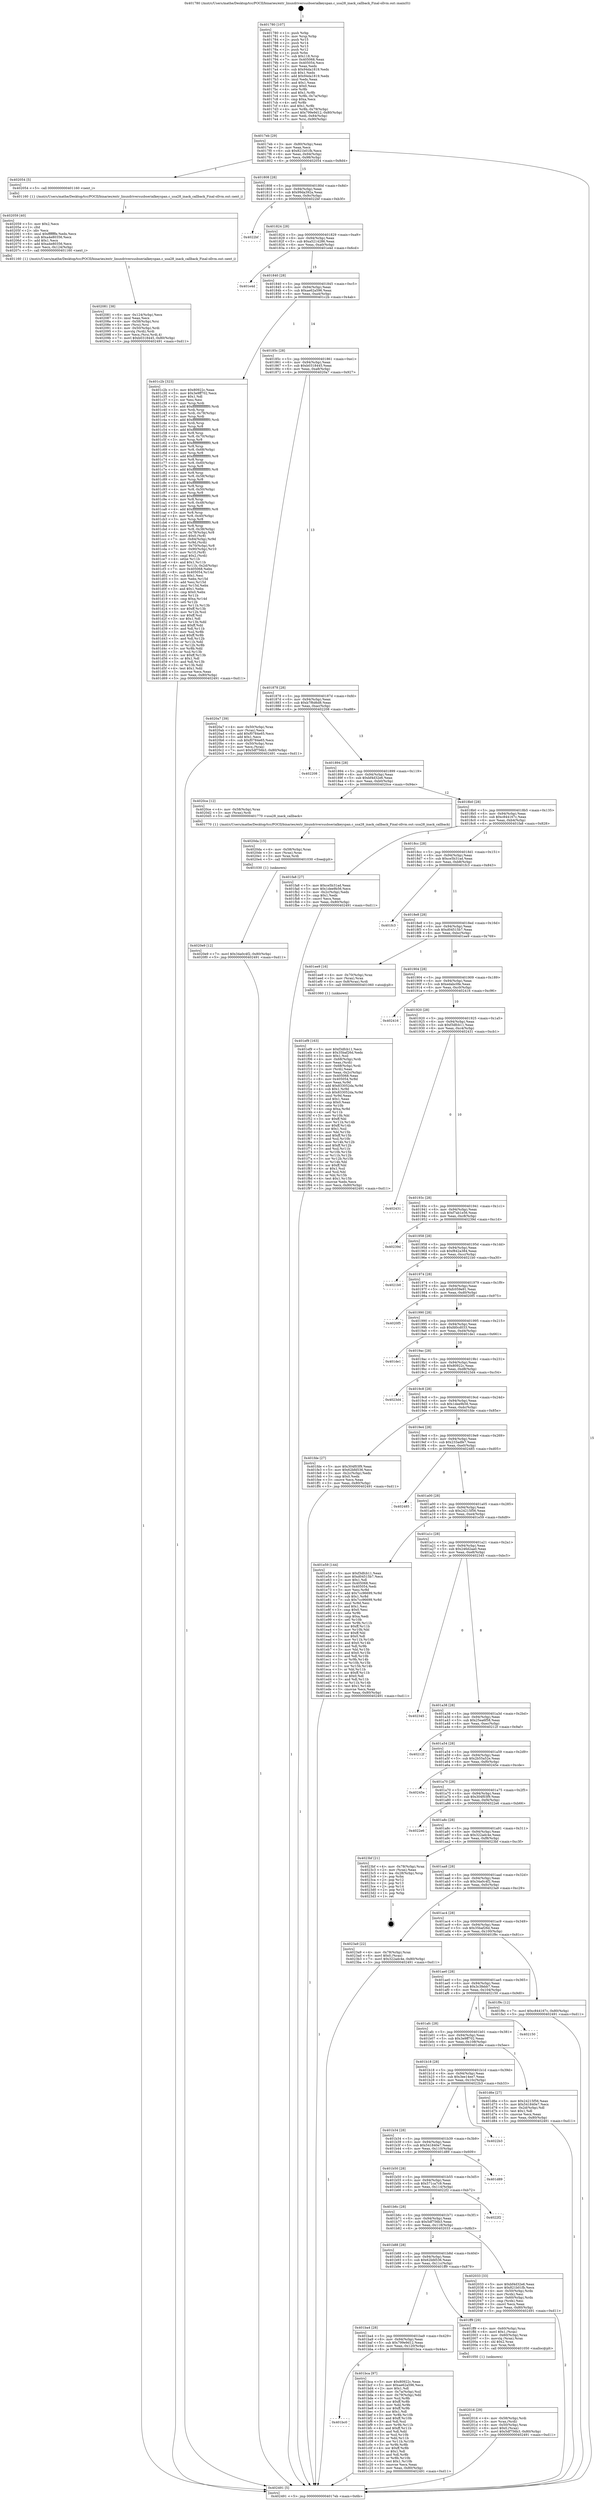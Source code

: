 digraph "0x401780" {
  label = "0x401780 (/mnt/c/Users/mathe/Desktop/tcc/POCII/binaries/extr_linuxdriversusbserialkeyspan.c_usa28_inack_callback_Final-ollvm.out::main(0))"
  labelloc = "t"
  node[shape=record]

  Entry [label="",width=0.3,height=0.3,shape=circle,fillcolor=black,style=filled]
  "0x4017eb" [label="{
     0x4017eb [29]\l
     | [instrs]\l
     &nbsp;&nbsp;0x4017eb \<+3\>: mov -0x80(%rbp),%eax\l
     &nbsp;&nbsp;0x4017ee \<+2\>: mov %eax,%ecx\l
     &nbsp;&nbsp;0x4017f0 \<+6\>: sub $0x821b01fb,%ecx\l
     &nbsp;&nbsp;0x4017f6 \<+6\>: mov %eax,-0x94(%rbp)\l
     &nbsp;&nbsp;0x4017fc \<+6\>: mov %ecx,-0x98(%rbp)\l
     &nbsp;&nbsp;0x401802 \<+6\>: je 0000000000402054 \<main+0x8d4\>\l
  }"]
  "0x402054" [label="{
     0x402054 [5]\l
     | [instrs]\l
     &nbsp;&nbsp;0x402054 \<+5\>: call 0000000000401160 \<next_i\>\l
     | [calls]\l
     &nbsp;&nbsp;0x401160 \{1\} (/mnt/c/Users/mathe/Desktop/tcc/POCII/binaries/extr_linuxdriversusbserialkeyspan.c_usa28_inack_callback_Final-ollvm.out::next_i)\l
  }"]
  "0x401808" [label="{
     0x401808 [28]\l
     | [instrs]\l
     &nbsp;&nbsp;0x401808 \<+5\>: jmp 000000000040180d \<main+0x8d\>\l
     &nbsp;&nbsp;0x40180d \<+6\>: mov -0x94(%rbp),%eax\l
     &nbsp;&nbsp;0x401813 \<+5\>: sub $0x99da392a,%eax\l
     &nbsp;&nbsp;0x401818 \<+6\>: mov %eax,-0x9c(%rbp)\l
     &nbsp;&nbsp;0x40181e \<+6\>: je 00000000004022bf \<main+0xb3f\>\l
  }"]
  Exit [label="",width=0.3,height=0.3,shape=circle,fillcolor=black,style=filled,peripheries=2]
  "0x4022bf" [label="{
     0x4022bf\l
  }", style=dashed]
  "0x401824" [label="{
     0x401824 [28]\l
     | [instrs]\l
     &nbsp;&nbsp;0x401824 \<+5\>: jmp 0000000000401829 \<main+0xa9\>\l
     &nbsp;&nbsp;0x401829 \<+6\>: mov -0x94(%rbp),%eax\l
     &nbsp;&nbsp;0x40182f \<+5\>: sub $0xa5214286,%eax\l
     &nbsp;&nbsp;0x401834 \<+6\>: mov %eax,-0xa0(%rbp)\l
     &nbsp;&nbsp;0x40183a \<+6\>: je 0000000000401e4d \<main+0x6cd\>\l
  }"]
  "0x4020e9" [label="{
     0x4020e9 [12]\l
     | [instrs]\l
     &nbsp;&nbsp;0x4020e9 \<+7\>: movl $0x34a0c4f2,-0x80(%rbp)\l
     &nbsp;&nbsp;0x4020f0 \<+5\>: jmp 0000000000402491 \<main+0xd11\>\l
  }"]
  "0x401e4d" [label="{
     0x401e4d\l
  }", style=dashed]
  "0x401840" [label="{
     0x401840 [28]\l
     | [instrs]\l
     &nbsp;&nbsp;0x401840 \<+5\>: jmp 0000000000401845 \<main+0xc5\>\l
     &nbsp;&nbsp;0x401845 \<+6\>: mov -0x94(%rbp),%eax\l
     &nbsp;&nbsp;0x40184b \<+5\>: sub $0xae62a596,%eax\l
     &nbsp;&nbsp;0x401850 \<+6\>: mov %eax,-0xa4(%rbp)\l
     &nbsp;&nbsp;0x401856 \<+6\>: je 0000000000401c2b \<main+0x4ab\>\l
  }"]
  "0x4020da" [label="{
     0x4020da [15]\l
     | [instrs]\l
     &nbsp;&nbsp;0x4020da \<+4\>: mov -0x58(%rbp),%rax\l
     &nbsp;&nbsp;0x4020de \<+3\>: mov (%rax),%rax\l
     &nbsp;&nbsp;0x4020e1 \<+3\>: mov %rax,%rdi\l
     &nbsp;&nbsp;0x4020e4 \<+5\>: call 0000000000401030 \<free@plt\>\l
     | [calls]\l
     &nbsp;&nbsp;0x401030 \{1\} (unknown)\l
  }"]
  "0x401c2b" [label="{
     0x401c2b [323]\l
     | [instrs]\l
     &nbsp;&nbsp;0x401c2b \<+5\>: mov $0x80922c,%eax\l
     &nbsp;&nbsp;0x401c30 \<+5\>: mov $0x3e9ff702,%ecx\l
     &nbsp;&nbsp;0x401c35 \<+2\>: mov $0x1,%dl\l
     &nbsp;&nbsp;0x401c37 \<+2\>: xor %esi,%esi\l
     &nbsp;&nbsp;0x401c39 \<+3\>: mov %rsp,%rdi\l
     &nbsp;&nbsp;0x401c3c \<+4\>: add $0xfffffffffffffff0,%rdi\l
     &nbsp;&nbsp;0x401c40 \<+3\>: mov %rdi,%rsp\l
     &nbsp;&nbsp;0x401c43 \<+4\>: mov %rdi,-0x78(%rbp)\l
     &nbsp;&nbsp;0x401c47 \<+3\>: mov %rsp,%rdi\l
     &nbsp;&nbsp;0x401c4a \<+4\>: add $0xfffffffffffffff0,%rdi\l
     &nbsp;&nbsp;0x401c4e \<+3\>: mov %rdi,%rsp\l
     &nbsp;&nbsp;0x401c51 \<+3\>: mov %rsp,%r8\l
     &nbsp;&nbsp;0x401c54 \<+4\>: add $0xfffffffffffffff0,%r8\l
     &nbsp;&nbsp;0x401c58 \<+3\>: mov %r8,%rsp\l
     &nbsp;&nbsp;0x401c5b \<+4\>: mov %r8,-0x70(%rbp)\l
     &nbsp;&nbsp;0x401c5f \<+3\>: mov %rsp,%r8\l
     &nbsp;&nbsp;0x401c62 \<+4\>: add $0xfffffffffffffff0,%r8\l
     &nbsp;&nbsp;0x401c66 \<+3\>: mov %r8,%rsp\l
     &nbsp;&nbsp;0x401c69 \<+4\>: mov %r8,-0x68(%rbp)\l
     &nbsp;&nbsp;0x401c6d \<+3\>: mov %rsp,%r8\l
     &nbsp;&nbsp;0x401c70 \<+4\>: add $0xfffffffffffffff0,%r8\l
     &nbsp;&nbsp;0x401c74 \<+3\>: mov %r8,%rsp\l
     &nbsp;&nbsp;0x401c77 \<+4\>: mov %r8,-0x60(%rbp)\l
     &nbsp;&nbsp;0x401c7b \<+3\>: mov %rsp,%r8\l
     &nbsp;&nbsp;0x401c7e \<+4\>: add $0xfffffffffffffff0,%r8\l
     &nbsp;&nbsp;0x401c82 \<+3\>: mov %r8,%rsp\l
     &nbsp;&nbsp;0x401c85 \<+4\>: mov %r8,-0x58(%rbp)\l
     &nbsp;&nbsp;0x401c89 \<+3\>: mov %rsp,%r8\l
     &nbsp;&nbsp;0x401c8c \<+4\>: add $0xfffffffffffffff0,%r8\l
     &nbsp;&nbsp;0x401c90 \<+3\>: mov %r8,%rsp\l
     &nbsp;&nbsp;0x401c93 \<+4\>: mov %r8,-0x50(%rbp)\l
     &nbsp;&nbsp;0x401c97 \<+3\>: mov %rsp,%r8\l
     &nbsp;&nbsp;0x401c9a \<+4\>: add $0xfffffffffffffff0,%r8\l
     &nbsp;&nbsp;0x401c9e \<+3\>: mov %r8,%rsp\l
     &nbsp;&nbsp;0x401ca1 \<+4\>: mov %r8,-0x48(%rbp)\l
     &nbsp;&nbsp;0x401ca5 \<+3\>: mov %rsp,%r8\l
     &nbsp;&nbsp;0x401ca8 \<+4\>: add $0xfffffffffffffff0,%r8\l
     &nbsp;&nbsp;0x401cac \<+3\>: mov %r8,%rsp\l
     &nbsp;&nbsp;0x401caf \<+4\>: mov %r8,-0x40(%rbp)\l
     &nbsp;&nbsp;0x401cb3 \<+3\>: mov %rsp,%r8\l
     &nbsp;&nbsp;0x401cb6 \<+4\>: add $0xfffffffffffffff0,%r8\l
     &nbsp;&nbsp;0x401cba \<+3\>: mov %r8,%rsp\l
     &nbsp;&nbsp;0x401cbd \<+4\>: mov %r8,-0x38(%rbp)\l
     &nbsp;&nbsp;0x401cc1 \<+4\>: mov -0x78(%rbp),%r8\l
     &nbsp;&nbsp;0x401cc5 \<+7\>: movl $0x0,(%r8)\l
     &nbsp;&nbsp;0x401ccc \<+7\>: mov -0x84(%rbp),%r9d\l
     &nbsp;&nbsp;0x401cd3 \<+3\>: mov %r9d,(%rdi)\l
     &nbsp;&nbsp;0x401cd6 \<+4\>: mov -0x70(%rbp),%r8\l
     &nbsp;&nbsp;0x401cda \<+7\>: mov -0x90(%rbp),%r10\l
     &nbsp;&nbsp;0x401ce1 \<+3\>: mov %r10,(%r8)\l
     &nbsp;&nbsp;0x401ce4 \<+3\>: cmpl $0x2,(%rdi)\l
     &nbsp;&nbsp;0x401ce7 \<+4\>: setne %r11b\l
     &nbsp;&nbsp;0x401ceb \<+4\>: and $0x1,%r11b\l
     &nbsp;&nbsp;0x401cef \<+4\>: mov %r11b,-0x2d(%rbp)\l
     &nbsp;&nbsp;0x401cf3 \<+7\>: mov 0x405068,%ebx\l
     &nbsp;&nbsp;0x401cfa \<+8\>: mov 0x405054,%r14d\l
     &nbsp;&nbsp;0x401d02 \<+3\>: sub $0x1,%esi\l
     &nbsp;&nbsp;0x401d05 \<+3\>: mov %ebx,%r15d\l
     &nbsp;&nbsp;0x401d08 \<+3\>: add %esi,%r15d\l
     &nbsp;&nbsp;0x401d0b \<+4\>: imul %r15d,%ebx\l
     &nbsp;&nbsp;0x401d0f \<+3\>: and $0x1,%ebx\l
     &nbsp;&nbsp;0x401d12 \<+3\>: cmp $0x0,%ebx\l
     &nbsp;&nbsp;0x401d15 \<+4\>: sete %r11b\l
     &nbsp;&nbsp;0x401d19 \<+4\>: cmp $0xa,%r14d\l
     &nbsp;&nbsp;0x401d1d \<+4\>: setl %r12b\l
     &nbsp;&nbsp;0x401d21 \<+3\>: mov %r11b,%r13b\l
     &nbsp;&nbsp;0x401d24 \<+4\>: xor $0xff,%r13b\l
     &nbsp;&nbsp;0x401d28 \<+3\>: mov %r12b,%sil\l
     &nbsp;&nbsp;0x401d2b \<+4\>: xor $0xff,%sil\l
     &nbsp;&nbsp;0x401d2f \<+3\>: xor $0x1,%dl\l
     &nbsp;&nbsp;0x401d32 \<+3\>: mov %r13b,%dil\l
     &nbsp;&nbsp;0x401d35 \<+4\>: and $0xff,%dil\l
     &nbsp;&nbsp;0x401d39 \<+3\>: and %dl,%r11b\l
     &nbsp;&nbsp;0x401d3c \<+3\>: mov %sil,%r8b\l
     &nbsp;&nbsp;0x401d3f \<+4\>: and $0xff,%r8b\l
     &nbsp;&nbsp;0x401d43 \<+3\>: and %dl,%r12b\l
     &nbsp;&nbsp;0x401d46 \<+3\>: or %r11b,%dil\l
     &nbsp;&nbsp;0x401d49 \<+3\>: or %r12b,%r8b\l
     &nbsp;&nbsp;0x401d4c \<+3\>: xor %r8b,%dil\l
     &nbsp;&nbsp;0x401d4f \<+3\>: or %sil,%r13b\l
     &nbsp;&nbsp;0x401d52 \<+4\>: xor $0xff,%r13b\l
     &nbsp;&nbsp;0x401d56 \<+3\>: or $0x1,%dl\l
     &nbsp;&nbsp;0x401d59 \<+3\>: and %dl,%r13b\l
     &nbsp;&nbsp;0x401d5c \<+3\>: or %r13b,%dil\l
     &nbsp;&nbsp;0x401d5f \<+4\>: test $0x1,%dil\l
     &nbsp;&nbsp;0x401d63 \<+3\>: cmovne %ecx,%eax\l
     &nbsp;&nbsp;0x401d66 \<+3\>: mov %eax,-0x80(%rbp)\l
     &nbsp;&nbsp;0x401d69 \<+5\>: jmp 0000000000402491 \<main+0xd11\>\l
  }"]
  "0x40185c" [label="{
     0x40185c [28]\l
     | [instrs]\l
     &nbsp;&nbsp;0x40185c \<+5\>: jmp 0000000000401861 \<main+0xe1\>\l
     &nbsp;&nbsp;0x401861 \<+6\>: mov -0x94(%rbp),%eax\l
     &nbsp;&nbsp;0x401867 \<+5\>: sub $0xb0318445,%eax\l
     &nbsp;&nbsp;0x40186c \<+6\>: mov %eax,-0xa8(%rbp)\l
     &nbsp;&nbsp;0x401872 \<+6\>: je 00000000004020a7 \<main+0x927\>\l
  }"]
  "0x402081" [label="{
     0x402081 [38]\l
     | [instrs]\l
     &nbsp;&nbsp;0x402081 \<+6\>: mov -0x124(%rbp),%ecx\l
     &nbsp;&nbsp;0x402087 \<+3\>: imul %eax,%ecx\l
     &nbsp;&nbsp;0x40208a \<+4\>: mov -0x58(%rbp),%rsi\l
     &nbsp;&nbsp;0x40208e \<+3\>: mov (%rsi),%rsi\l
     &nbsp;&nbsp;0x402091 \<+4\>: mov -0x50(%rbp),%rdi\l
     &nbsp;&nbsp;0x402095 \<+3\>: movslq (%rdi),%rdi\l
     &nbsp;&nbsp;0x402098 \<+3\>: mov %ecx,(%rsi,%rdi,4)\l
     &nbsp;&nbsp;0x40209b \<+7\>: movl $0xb0318445,-0x80(%rbp)\l
     &nbsp;&nbsp;0x4020a2 \<+5\>: jmp 0000000000402491 \<main+0xd11\>\l
  }"]
  "0x4020a7" [label="{
     0x4020a7 [39]\l
     | [instrs]\l
     &nbsp;&nbsp;0x4020a7 \<+4\>: mov -0x50(%rbp),%rax\l
     &nbsp;&nbsp;0x4020ab \<+2\>: mov (%rax),%ecx\l
     &nbsp;&nbsp;0x4020ad \<+6\>: add $0xf0784e65,%ecx\l
     &nbsp;&nbsp;0x4020b3 \<+3\>: add $0x1,%ecx\l
     &nbsp;&nbsp;0x4020b6 \<+6\>: sub $0xf0784e65,%ecx\l
     &nbsp;&nbsp;0x4020bc \<+4\>: mov -0x50(%rbp),%rax\l
     &nbsp;&nbsp;0x4020c0 \<+2\>: mov %ecx,(%rax)\l
     &nbsp;&nbsp;0x4020c2 \<+7\>: movl $0x5df756b3,-0x80(%rbp)\l
     &nbsp;&nbsp;0x4020c9 \<+5\>: jmp 0000000000402491 \<main+0xd11\>\l
  }"]
  "0x401878" [label="{
     0x401878 [28]\l
     | [instrs]\l
     &nbsp;&nbsp;0x401878 \<+5\>: jmp 000000000040187d \<main+0xfd\>\l
     &nbsp;&nbsp;0x40187d \<+6\>: mov -0x94(%rbp),%eax\l
     &nbsp;&nbsp;0x401883 \<+5\>: sub $0xb7f6d6d8,%eax\l
     &nbsp;&nbsp;0x401888 \<+6\>: mov %eax,-0xac(%rbp)\l
     &nbsp;&nbsp;0x40188e \<+6\>: je 0000000000402208 \<main+0xa88\>\l
  }"]
  "0x402059" [label="{
     0x402059 [40]\l
     | [instrs]\l
     &nbsp;&nbsp;0x402059 \<+5\>: mov $0x2,%ecx\l
     &nbsp;&nbsp;0x40205e \<+1\>: cltd\l
     &nbsp;&nbsp;0x40205f \<+2\>: idiv %ecx\l
     &nbsp;&nbsp;0x402061 \<+6\>: imul $0xfffffffe,%edx,%ecx\l
     &nbsp;&nbsp;0x402067 \<+6\>: sub $0xa4e80356,%ecx\l
     &nbsp;&nbsp;0x40206d \<+3\>: add $0x1,%ecx\l
     &nbsp;&nbsp;0x402070 \<+6\>: add $0xa4e80356,%ecx\l
     &nbsp;&nbsp;0x402076 \<+6\>: mov %ecx,-0x124(%rbp)\l
     &nbsp;&nbsp;0x40207c \<+5\>: call 0000000000401160 \<next_i\>\l
     | [calls]\l
     &nbsp;&nbsp;0x401160 \{1\} (/mnt/c/Users/mathe/Desktop/tcc/POCII/binaries/extr_linuxdriversusbserialkeyspan.c_usa28_inack_callback_Final-ollvm.out::next_i)\l
  }"]
  "0x402208" [label="{
     0x402208\l
  }", style=dashed]
  "0x401894" [label="{
     0x401894 [28]\l
     | [instrs]\l
     &nbsp;&nbsp;0x401894 \<+5\>: jmp 0000000000401899 \<main+0x119\>\l
     &nbsp;&nbsp;0x401899 \<+6\>: mov -0x94(%rbp),%eax\l
     &nbsp;&nbsp;0x40189f \<+5\>: sub $0xbf4d32e6,%eax\l
     &nbsp;&nbsp;0x4018a4 \<+6\>: mov %eax,-0xb0(%rbp)\l
     &nbsp;&nbsp;0x4018aa \<+6\>: je 00000000004020ce \<main+0x94e\>\l
  }"]
  "0x402016" [label="{
     0x402016 [29]\l
     | [instrs]\l
     &nbsp;&nbsp;0x402016 \<+4\>: mov -0x58(%rbp),%rdi\l
     &nbsp;&nbsp;0x40201a \<+3\>: mov %rax,(%rdi)\l
     &nbsp;&nbsp;0x40201d \<+4\>: mov -0x50(%rbp),%rax\l
     &nbsp;&nbsp;0x402021 \<+6\>: movl $0x0,(%rax)\l
     &nbsp;&nbsp;0x402027 \<+7\>: movl $0x5df756b3,-0x80(%rbp)\l
     &nbsp;&nbsp;0x40202e \<+5\>: jmp 0000000000402491 \<main+0xd11\>\l
  }"]
  "0x4020ce" [label="{
     0x4020ce [12]\l
     | [instrs]\l
     &nbsp;&nbsp;0x4020ce \<+4\>: mov -0x58(%rbp),%rax\l
     &nbsp;&nbsp;0x4020d2 \<+3\>: mov (%rax),%rdi\l
     &nbsp;&nbsp;0x4020d5 \<+5\>: call 0000000000401770 \<usa28_inack_callback\>\l
     | [calls]\l
     &nbsp;&nbsp;0x401770 \{1\} (/mnt/c/Users/mathe/Desktop/tcc/POCII/binaries/extr_linuxdriversusbserialkeyspan.c_usa28_inack_callback_Final-ollvm.out::usa28_inack_callback)\l
  }"]
  "0x4018b0" [label="{
     0x4018b0 [28]\l
     | [instrs]\l
     &nbsp;&nbsp;0x4018b0 \<+5\>: jmp 00000000004018b5 \<main+0x135\>\l
     &nbsp;&nbsp;0x4018b5 \<+6\>: mov -0x94(%rbp),%eax\l
     &nbsp;&nbsp;0x4018bb \<+5\>: sub $0xc844167c,%eax\l
     &nbsp;&nbsp;0x4018c0 \<+6\>: mov %eax,-0xb4(%rbp)\l
     &nbsp;&nbsp;0x4018c6 \<+6\>: je 0000000000401fa8 \<main+0x828\>\l
  }"]
  "0x401ef9" [label="{
     0x401ef9 [163]\l
     | [instrs]\l
     &nbsp;&nbsp;0x401ef9 \<+5\>: mov $0xf3dfcb11,%ecx\l
     &nbsp;&nbsp;0x401efe \<+5\>: mov $0x35baf26d,%edx\l
     &nbsp;&nbsp;0x401f03 \<+3\>: mov $0x1,%sil\l
     &nbsp;&nbsp;0x401f06 \<+4\>: mov -0x68(%rbp),%rdi\l
     &nbsp;&nbsp;0x401f0a \<+2\>: mov %eax,(%rdi)\l
     &nbsp;&nbsp;0x401f0c \<+4\>: mov -0x68(%rbp),%rdi\l
     &nbsp;&nbsp;0x401f10 \<+2\>: mov (%rdi),%eax\l
     &nbsp;&nbsp;0x401f12 \<+3\>: mov %eax,-0x2c(%rbp)\l
     &nbsp;&nbsp;0x401f15 \<+7\>: mov 0x405068,%eax\l
     &nbsp;&nbsp;0x401f1c \<+8\>: mov 0x405054,%r8d\l
     &nbsp;&nbsp;0x401f24 \<+3\>: mov %eax,%r9d\l
     &nbsp;&nbsp;0x401f27 \<+7\>: add $0x833052da,%r9d\l
     &nbsp;&nbsp;0x401f2e \<+4\>: sub $0x1,%r9d\l
     &nbsp;&nbsp;0x401f32 \<+7\>: sub $0x833052da,%r9d\l
     &nbsp;&nbsp;0x401f39 \<+4\>: imul %r9d,%eax\l
     &nbsp;&nbsp;0x401f3d \<+3\>: and $0x1,%eax\l
     &nbsp;&nbsp;0x401f40 \<+3\>: cmp $0x0,%eax\l
     &nbsp;&nbsp;0x401f43 \<+4\>: sete %r10b\l
     &nbsp;&nbsp;0x401f47 \<+4\>: cmp $0xa,%r8d\l
     &nbsp;&nbsp;0x401f4b \<+4\>: setl %r11b\l
     &nbsp;&nbsp;0x401f4f \<+3\>: mov %r10b,%bl\l
     &nbsp;&nbsp;0x401f52 \<+3\>: xor $0xff,%bl\l
     &nbsp;&nbsp;0x401f55 \<+3\>: mov %r11b,%r14b\l
     &nbsp;&nbsp;0x401f58 \<+4\>: xor $0xff,%r14b\l
     &nbsp;&nbsp;0x401f5c \<+4\>: xor $0x1,%sil\l
     &nbsp;&nbsp;0x401f60 \<+3\>: mov %bl,%r15b\l
     &nbsp;&nbsp;0x401f63 \<+4\>: and $0xff,%r15b\l
     &nbsp;&nbsp;0x401f67 \<+3\>: and %sil,%r10b\l
     &nbsp;&nbsp;0x401f6a \<+3\>: mov %r14b,%r12b\l
     &nbsp;&nbsp;0x401f6d \<+4\>: and $0xff,%r12b\l
     &nbsp;&nbsp;0x401f71 \<+3\>: and %sil,%r11b\l
     &nbsp;&nbsp;0x401f74 \<+3\>: or %r10b,%r15b\l
     &nbsp;&nbsp;0x401f77 \<+3\>: or %r11b,%r12b\l
     &nbsp;&nbsp;0x401f7a \<+3\>: xor %r12b,%r15b\l
     &nbsp;&nbsp;0x401f7d \<+3\>: or %r14b,%bl\l
     &nbsp;&nbsp;0x401f80 \<+3\>: xor $0xff,%bl\l
     &nbsp;&nbsp;0x401f83 \<+4\>: or $0x1,%sil\l
     &nbsp;&nbsp;0x401f87 \<+3\>: and %sil,%bl\l
     &nbsp;&nbsp;0x401f8a \<+3\>: or %bl,%r15b\l
     &nbsp;&nbsp;0x401f8d \<+4\>: test $0x1,%r15b\l
     &nbsp;&nbsp;0x401f91 \<+3\>: cmovne %edx,%ecx\l
     &nbsp;&nbsp;0x401f94 \<+3\>: mov %ecx,-0x80(%rbp)\l
     &nbsp;&nbsp;0x401f97 \<+5\>: jmp 0000000000402491 \<main+0xd11\>\l
  }"]
  "0x401fa8" [label="{
     0x401fa8 [27]\l
     | [instrs]\l
     &nbsp;&nbsp;0x401fa8 \<+5\>: mov $0xce5b31ad,%eax\l
     &nbsp;&nbsp;0x401fad \<+5\>: mov $0x1dee9b56,%ecx\l
     &nbsp;&nbsp;0x401fb2 \<+3\>: mov -0x2c(%rbp),%edx\l
     &nbsp;&nbsp;0x401fb5 \<+3\>: cmp $0x1,%edx\l
     &nbsp;&nbsp;0x401fb8 \<+3\>: cmovl %ecx,%eax\l
     &nbsp;&nbsp;0x401fbb \<+3\>: mov %eax,-0x80(%rbp)\l
     &nbsp;&nbsp;0x401fbe \<+5\>: jmp 0000000000402491 \<main+0xd11\>\l
  }"]
  "0x4018cc" [label="{
     0x4018cc [28]\l
     | [instrs]\l
     &nbsp;&nbsp;0x4018cc \<+5\>: jmp 00000000004018d1 \<main+0x151\>\l
     &nbsp;&nbsp;0x4018d1 \<+6\>: mov -0x94(%rbp),%eax\l
     &nbsp;&nbsp;0x4018d7 \<+5\>: sub $0xce5b31ad,%eax\l
     &nbsp;&nbsp;0x4018dc \<+6\>: mov %eax,-0xb8(%rbp)\l
     &nbsp;&nbsp;0x4018e2 \<+6\>: je 0000000000401fc3 \<main+0x843\>\l
  }"]
  "0x401780" [label="{
     0x401780 [107]\l
     | [instrs]\l
     &nbsp;&nbsp;0x401780 \<+1\>: push %rbp\l
     &nbsp;&nbsp;0x401781 \<+3\>: mov %rsp,%rbp\l
     &nbsp;&nbsp;0x401784 \<+2\>: push %r15\l
     &nbsp;&nbsp;0x401786 \<+2\>: push %r14\l
     &nbsp;&nbsp;0x401788 \<+2\>: push %r13\l
     &nbsp;&nbsp;0x40178a \<+2\>: push %r12\l
     &nbsp;&nbsp;0x40178c \<+1\>: push %rbx\l
     &nbsp;&nbsp;0x40178d \<+7\>: sub $0x118,%rsp\l
     &nbsp;&nbsp;0x401794 \<+7\>: mov 0x405068,%eax\l
     &nbsp;&nbsp;0x40179b \<+7\>: mov 0x405054,%ecx\l
     &nbsp;&nbsp;0x4017a2 \<+2\>: mov %eax,%edx\l
     &nbsp;&nbsp;0x4017a4 \<+6\>: sub $0x94da1819,%edx\l
     &nbsp;&nbsp;0x4017aa \<+3\>: sub $0x1,%edx\l
     &nbsp;&nbsp;0x4017ad \<+6\>: add $0x94da1819,%edx\l
     &nbsp;&nbsp;0x4017b3 \<+3\>: imul %edx,%eax\l
     &nbsp;&nbsp;0x4017b6 \<+3\>: and $0x1,%eax\l
     &nbsp;&nbsp;0x4017b9 \<+3\>: cmp $0x0,%eax\l
     &nbsp;&nbsp;0x4017bc \<+4\>: sete %r8b\l
     &nbsp;&nbsp;0x4017c0 \<+4\>: and $0x1,%r8b\l
     &nbsp;&nbsp;0x4017c4 \<+4\>: mov %r8b,-0x7a(%rbp)\l
     &nbsp;&nbsp;0x4017c8 \<+3\>: cmp $0xa,%ecx\l
     &nbsp;&nbsp;0x4017cb \<+4\>: setl %r8b\l
     &nbsp;&nbsp;0x4017cf \<+4\>: and $0x1,%r8b\l
     &nbsp;&nbsp;0x4017d3 \<+4\>: mov %r8b,-0x79(%rbp)\l
     &nbsp;&nbsp;0x4017d7 \<+7\>: movl $0x799e9d12,-0x80(%rbp)\l
     &nbsp;&nbsp;0x4017de \<+6\>: mov %edi,-0x84(%rbp)\l
     &nbsp;&nbsp;0x4017e4 \<+7\>: mov %rsi,-0x90(%rbp)\l
  }"]
  "0x401fc3" [label="{
     0x401fc3\l
  }", style=dashed]
  "0x4018e8" [label="{
     0x4018e8 [28]\l
     | [instrs]\l
     &nbsp;&nbsp;0x4018e8 \<+5\>: jmp 00000000004018ed \<main+0x16d\>\l
     &nbsp;&nbsp;0x4018ed \<+6\>: mov -0x94(%rbp),%eax\l
     &nbsp;&nbsp;0x4018f3 \<+5\>: sub $0xd04515b7,%eax\l
     &nbsp;&nbsp;0x4018f8 \<+6\>: mov %eax,-0xbc(%rbp)\l
     &nbsp;&nbsp;0x4018fe \<+6\>: je 0000000000401ee9 \<main+0x769\>\l
  }"]
  "0x402491" [label="{
     0x402491 [5]\l
     | [instrs]\l
     &nbsp;&nbsp;0x402491 \<+5\>: jmp 00000000004017eb \<main+0x6b\>\l
  }"]
  "0x401ee9" [label="{
     0x401ee9 [16]\l
     | [instrs]\l
     &nbsp;&nbsp;0x401ee9 \<+4\>: mov -0x70(%rbp),%rax\l
     &nbsp;&nbsp;0x401eed \<+3\>: mov (%rax),%rax\l
     &nbsp;&nbsp;0x401ef0 \<+4\>: mov 0x8(%rax),%rdi\l
     &nbsp;&nbsp;0x401ef4 \<+5\>: call 0000000000401060 \<atoi@plt\>\l
     | [calls]\l
     &nbsp;&nbsp;0x401060 \{1\} (unknown)\l
  }"]
  "0x401904" [label="{
     0x401904 [28]\l
     | [instrs]\l
     &nbsp;&nbsp;0x401904 \<+5\>: jmp 0000000000401909 \<main+0x189\>\l
     &nbsp;&nbsp;0x401909 \<+6\>: mov -0x94(%rbp),%eax\l
     &nbsp;&nbsp;0x40190f \<+5\>: sub $0xedabc0fe,%eax\l
     &nbsp;&nbsp;0x401914 \<+6\>: mov %eax,-0xc0(%rbp)\l
     &nbsp;&nbsp;0x40191a \<+6\>: je 0000000000402416 \<main+0xc96\>\l
  }"]
  "0x401bc0" [label="{
     0x401bc0\l
  }", style=dashed]
  "0x402416" [label="{
     0x402416\l
  }", style=dashed]
  "0x401920" [label="{
     0x401920 [28]\l
     | [instrs]\l
     &nbsp;&nbsp;0x401920 \<+5\>: jmp 0000000000401925 \<main+0x1a5\>\l
     &nbsp;&nbsp;0x401925 \<+6\>: mov -0x94(%rbp),%eax\l
     &nbsp;&nbsp;0x40192b \<+5\>: sub $0xf3dfcb11,%eax\l
     &nbsp;&nbsp;0x401930 \<+6\>: mov %eax,-0xc4(%rbp)\l
     &nbsp;&nbsp;0x401936 \<+6\>: je 0000000000402431 \<main+0xcb1\>\l
  }"]
  "0x401bca" [label="{
     0x401bca [97]\l
     | [instrs]\l
     &nbsp;&nbsp;0x401bca \<+5\>: mov $0x80922c,%eax\l
     &nbsp;&nbsp;0x401bcf \<+5\>: mov $0xae62a596,%ecx\l
     &nbsp;&nbsp;0x401bd4 \<+2\>: mov $0x1,%dl\l
     &nbsp;&nbsp;0x401bd6 \<+4\>: mov -0x7a(%rbp),%sil\l
     &nbsp;&nbsp;0x401bda \<+4\>: mov -0x79(%rbp),%dil\l
     &nbsp;&nbsp;0x401bde \<+3\>: mov %sil,%r8b\l
     &nbsp;&nbsp;0x401be1 \<+4\>: xor $0xff,%r8b\l
     &nbsp;&nbsp;0x401be5 \<+3\>: mov %dil,%r9b\l
     &nbsp;&nbsp;0x401be8 \<+4\>: xor $0xff,%r9b\l
     &nbsp;&nbsp;0x401bec \<+3\>: xor $0x1,%dl\l
     &nbsp;&nbsp;0x401bef \<+3\>: mov %r8b,%r10b\l
     &nbsp;&nbsp;0x401bf2 \<+4\>: and $0xff,%r10b\l
     &nbsp;&nbsp;0x401bf6 \<+3\>: and %dl,%sil\l
     &nbsp;&nbsp;0x401bf9 \<+3\>: mov %r9b,%r11b\l
     &nbsp;&nbsp;0x401bfc \<+4\>: and $0xff,%r11b\l
     &nbsp;&nbsp;0x401c00 \<+3\>: and %dl,%dil\l
     &nbsp;&nbsp;0x401c03 \<+3\>: or %sil,%r10b\l
     &nbsp;&nbsp;0x401c06 \<+3\>: or %dil,%r11b\l
     &nbsp;&nbsp;0x401c09 \<+3\>: xor %r11b,%r10b\l
     &nbsp;&nbsp;0x401c0c \<+3\>: or %r9b,%r8b\l
     &nbsp;&nbsp;0x401c0f \<+4\>: xor $0xff,%r8b\l
     &nbsp;&nbsp;0x401c13 \<+3\>: or $0x1,%dl\l
     &nbsp;&nbsp;0x401c16 \<+3\>: and %dl,%r8b\l
     &nbsp;&nbsp;0x401c19 \<+3\>: or %r8b,%r10b\l
     &nbsp;&nbsp;0x401c1c \<+4\>: test $0x1,%r10b\l
     &nbsp;&nbsp;0x401c20 \<+3\>: cmovne %ecx,%eax\l
     &nbsp;&nbsp;0x401c23 \<+3\>: mov %eax,-0x80(%rbp)\l
     &nbsp;&nbsp;0x401c26 \<+5\>: jmp 0000000000402491 \<main+0xd11\>\l
  }"]
  "0x402431" [label="{
     0x402431\l
  }", style=dashed]
  "0x40193c" [label="{
     0x40193c [28]\l
     | [instrs]\l
     &nbsp;&nbsp;0x40193c \<+5\>: jmp 0000000000401941 \<main+0x1c1\>\l
     &nbsp;&nbsp;0x401941 \<+6\>: mov -0x94(%rbp),%eax\l
     &nbsp;&nbsp;0x401947 \<+5\>: sub $0xf7ab1e56,%eax\l
     &nbsp;&nbsp;0x40194c \<+6\>: mov %eax,-0xc8(%rbp)\l
     &nbsp;&nbsp;0x401952 \<+6\>: je 000000000040239d \<main+0xc1d\>\l
  }"]
  "0x401ba4" [label="{
     0x401ba4 [28]\l
     | [instrs]\l
     &nbsp;&nbsp;0x401ba4 \<+5\>: jmp 0000000000401ba9 \<main+0x429\>\l
     &nbsp;&nbsp;0x401ba9 \<+6\>: mov -0x94(%rbp),%eax\l
     &nbsp;&nbsp;0x401baf \<+5\>: sub $0x799e9d12,%eax\l
     &nbsp;&nbsp;0x401bb4 \<+6\>: mov %eax,-0x120(%rbp)\l
     &nbsp;&nbsp;0x401bba \<+6\>: je 0000000000401bca \<main+0x44a\>\l
  }"]
  "0x40239d" [label="{
     0x40239d\l
  }", style=dashed]
  "0x401958" [label="{
     0x401958 [28]\l
     | [instrs]\l
     &nbsp;&nbsp;0x401958 \<+5\>: jmp 000000000040195d \<main+0x1dd\>\l
     &nbsp;&nbsp;0x40195d \<+6\>: mov -0x94(%rbp),%eax\l
     &nbsp;&nbsp;0x401963 \<+5\>: sub $0xf842a384,%eax\l
     &nbsp;&nbsp;0x401968 \<+6\>: mov %eax,-0xcc(%rbp)\l
     &nbsp;&nbsp;0x40196e \<+6\>: je 00000000004021b0 \<main+0xa30\>\l
  }"]
  "0x401ff9" [label="{
     0x401ff9 [29]\l
     | [instrs]\l
     &nbsp;&nbsp;0x401ff9 \<+4\>: mov -0x60(%rbp),%rax\l
     &nbsp;&nbsp;0x401ffd \<+6\>: movl $0x1,(%rax)\l
     &nbsp;&nbsp;0x402003 \<+4\>: mov -0x60(%rbp),%rax\l
     &nbsp;&nbsp;0x402007 \<+3\>: movslq (%rax),%rax\l
     &nbsp;&nbsp;0x40200a \<+4\>: shl $0x2,%rax\l
     &nbsp;&nbsp;0x40200e \<+3\>: mov %rax,%rdi\l
     &nbsp;&nbsp;0x402011 \<+5\>: call 0000000000401050 \<malloc@plt\>\l
     | [calls]\l
     &nbsp;&nbsp;0x401050 \{1\} (unknown)\l
  }"]
  "0x4021b0" [label="{
     0x4021b0\l
  }", style=dashed]
  "0x401974" [label="{
     0x401974 [28]\l
     | [instrs]\l
     &nbsp;&nbsp;0x401974 \<+5\>: jmp 0000000000401979 \<main+0x1f9\>\l
     &nbsp;&nbsp;0x401979 \<+6\>: mov -0x94(%rbp),%eax\l
     &nbsp;&nbsp;0x40197f \<+5\>: sub $0xfc059e91,%eax\l
     &nbsp;&nbsp;0x401984 \<+6\>: mov %eax,-0xd0(%rbp)\l
     &nbsp;&nbsp;0x40198a \<+6\>: je 00000000004020f5 \<main+0x975\>\l
  }"]
  "0x401b88" [label="{
     0x401b88 [28]\l
     | [instrs]\l
     &nbsp;&nbsp;0x401b88 \<+5\>: jmp 0000000000401b8d \<main+0x40d\>\l
     &nbsp;&nbsp;0x401b8d \<+6\>: mov -0x94(%rbp),%eax\l
     &nbsp;&nbsp;0x401b93 \<+5\>: sub $0x62bfd536,%eax\l
     &nbsp;&nbsp;0x401b98 \<+6\>: mov %eax,-0x11c(%rbp)\l
     &nbsp;&nbsp;0x401b9e \<+6\>: je 0000000000401ff9 \<main+0x879\>\l
  }"]
  "0x4020f5" [label="{
     0x4020f5\l
  }", style=dashed]
  "0x401990" [label="{
     0x401990 [28]\l
     | [instrs]\l
     &nbsp;&nbsp;0x401990 \<+5\>: jmp 0000000000401995 \<main+0x215\>\l
     &nbsp;&nbsp;0x401995 \<+6\>: mov -0x94(%rbp),%eax\l
     &nbsp;&nbsp;0x40199b \<+5\>: sub $0xfd0cd033,%eax\l
     &nbsp;&nbsp;0x4019a0 \<+6\>: mov %eax,-0xd4(%rbp)\l
     &nbsp;&nbsp;0x4019a6 \<+6\>: je 0000000000401de1 \<main+0x661\>\l
  }"]
  "0x402033" [label="{
     0x402033 [33]\l
     | [instrs]\l
     &nbsp;&nbsp;0x402033 \<+5\>: mov $0xbf4d32e6,%eax\l
     &nbsp;&nbsp;0x402038 \<+5\>: mov $0x821b01fb,%ecx\l
     &nbsp;&nbsp;0x40203d \<+4\>: mov -0x50(%rbp),%rdx\l
     &nbsp;&nbsp;0x402041 \<+2\>: mov (%rdx),%esi\l
     &nbsp;&nbsp;0x402043 \<+4\>: mov -0x60(%rbp),%rdx\l
     &nbsp;&nbsp;0x402047 \<+2\>: cmp (%rdx),%esi\l
     &nbsp;&nbsp;0x402049 \<+3\>: cmovl %ecx,%eax\l
     &nbsp;&nbsp;0x40204c \<+3\>: mov %eax,-0x80(%rbp)\l
     &nbsp;&nbsp;0x40204f \<+5\>: jmp 0000000000402491 \<main+0xd11\>\l
  }"]
  "0x401de1" [label="{
     0x401de1\l
  }", style=dashed]
  "0x4019ac" [label="{
     0x4019ac [28]\l
     | [instrs]\l
     &nbsp;&nbsp;0x4019ac \<+5\>: jmp 00000000004019b1 \<main+0x231\>\l
     &nbsp;&nbsp;0x4019b1 \<+6\>: mov -0x94(%rbp),%eax\l
     &nbsp;&nbsp;0x4019b7 \<+5\>: sub $0x80922c,%eax\l
     &nbsp;&nbsp;0x4019bc \<+6\>: mov %eax,-0xd8(%rbp)\l
     &nbsp;&nbsp;0x4019c2 \<+6\>: je 00000000004023d4 \<main+0xc54\>\l
  }"]
  "0x401b6c" [label="{
     0x401b6c [28]\l
     | [instrs]\l
     &nbsp;&nbsp;0x401b6c \<+5\>: jmp 0000000000401b71 \<main+0x3f1\>\l
     &nbsp;&nbsp;0x401b71 \<+6\>: mov -0x94(%rbp),%eax\l
     &nbsp;&nbsp;0x401b77 \<+5\>: sub $0x5df756b3,%eax\l
     &nbsp;&nbsp;0x401b7c \<+6\>: mov %eax,-0x118(%rbp)\l
     &nbsp;&nbsp;0x401b82 \<+6\>: je 0000000000402033 \<main+0x8b3\>\l
  }"]
  "0x4023d4" [label="{
     0x4023d4\l
  }", style=dashed]
  "0x4019c8" [label="{
     0x4019c8 [28]\l
     | [instrs]\l
     &nbsp;&nbsp;0x4019c8 \<+5\>: jmp 00000000004019cd \<main+0x24d\>\l
     &nbsp;&nbsp;0x4019cd \<+6\>: mov -0x94(%rbp),%eax\l
     &nbsp;&nbsp;0x4019d3 \<+5\>: sub $0x1dee9b56,%eax\l
     &nbsp;&nbsp;0x4019d8 \<+6\>: mov %eax,-0xdc(%rbp)\l
     &nbsp;&nbsp;0x4019de \<+6\>: je 0000000000401fde \<main+0x85e\>\l
  }"]
  "0x4022f2" [label="{
     0x4022f2\l
  }", style=dashed]
  "0x401fde" [label="{
     0x401fde [27]\l
     | [instrs]\l
     &nbsp;&nbsp;0x401fde \<+5\>: mov $0x304f03f9,%eax\l
     &nbsp;&nbsp;0x401fe3 \<+5\>: mov $0x62bfd536,%ecx\l
     &nbsp;&nbsp;0x401fe8 \<+3\>: mov -0x2c(%rbp),%edx\l
     &nbsp;&nbsp;0x401feb \<+3\>: cmp $0x0,%edx\l
     &nbsp;&nbsp;0x401fee \<+3\>: cmove %ecx,%eax\l
     &nbsp;&nbsp;0x401ff1 \<+3\>: mov %eax,-0x80(%rbp)\l
     &nbsp;&nbsp;0x401ff4 \<+5\>: jmp 0000000000402491 \<main+0xd11\>\l
  }"]
  "0x4019e4" [label="{
     0x4019e4 [28]\l
     | [instrs]\l
     &nbsp;&nbsp;0x4019e4 \<+5\>: jmp 00000000004019e9 \<main+0x269\>\l
     &nbsp;&nbsp;0x4019e9 \<+6\>: mov -0x94(%rbp),%eax\l
     &nbsp;&nbsp;0x4019ef \<+5\>: sub $0x233adfe7,%eax\l
     &nbsp;&nbsp;0x4019f4 \<+6\>: mov %eax,-0xe0(%rbp)\l
     &nbsp;&nbsp;0x4019fa \<+6\>: je 0000000000402485 \<main+0xd05\>\l
  }"]
  "0x401b50" [label="{
     0x401b50 [28]\l
     | [instrs]\l
     &nbsp;&nbsp;0x401b50 \<+5\>: jmp 0000000000401b55 \<main+0x3d5\>\l
     &nbsp;&nbsp;0x401b55 \<+6\>: mov -0x94(%rbp),%eax\l
     &nbsp;&nbsp;0x401b5b \<+5\>: sub $0x571ca7c9,%eax\l
     &nbsp;&nbsp;0x401b60 \<+6\>: mov %eax,-0x114(%rbp)\l
     &nbsp;&nbsp;0x401b66 \<+6\>: je 00000000004022f2 \<main+0xb72\>\l
  }"]
  "0x402485" [label="{
     0x402485\l
  }", style=dashed]
  "0x401a00" [label="{
     0x401a00 [28]\l
     | [instrs]\l
     &nbsp;&nbsp;0x401a00 \<+5\>: jmp 0000000000401a05 \<main+0x285\>\l
     &nbsp;&nbsp;0x401a05 \<+6\>: mov -0x94(%rbp),%eax\l
     &nbsp;&nbsp;0x401a0b \<+5\>: sub $0x24215f56,%eax\l
     &nbsp;&nbsp;0x401a10 \<+6\>: mov %eax,-0xe4(%rbp)\l
     &nbsp;&nbsp;0x401a16 \<+6\>: je 0000000000401e59 \<main+0x6d9\>\l
  }"]
  "0x401d89" [label="{
     0x401d89\l
  }", style=dashed]
  "0x401e59" [label="{
     0x401e59 [144]\l
     | [instrs]\l
     &nbsp;&nbsp;0x401e59 \<+5\>: mov $0xf3dfcb11,%eax\l
     &nbsp;&nbsp;0x401e5e \<+5\>: mov $0xd04515b7,%ecx\l
     &nbsp;&nbsp;0x401e63 \<+2\>: mov $0x1,%dl\l
     &nbsp;&nbsp;0x401e65 \<+7\>: mov 0x405068,%esi\l
     &nbsp;&nbsp;0x401e6c \<+7\>: mov 0x405054,%edi\l
     &nbsp;&nbsp;0x401e73 \<+3\>: mov %esi,%r8d\l
     &nbsp;&nbsp;0x401e76 \<+7\>: add $0x7cc96699,%r8d\l
     &nbsp;&nbsp;0x401e7d \<+4\>: sub $0x1,%r8d\l
     &nbsp;&nbsp;0x401e81 \<+7\>: sub $0x7cc96699,%r8d\l
     &nbsp;&nbsp;0x401e88 \<+4\>: imul %r8d,%esi\l
     &nbsp;&nbsp;0x401e8c \<+3\>: and $0x1,%esi\l
     &nbsp;&nbsp;0x401e8f \<+3\>: cmp $0x0,%esi\l
     &nbsp;&nbsp;0x401e92 \<+4\>: sete %r9b\l
     &nbsp;&nbsp;0x401e96 \<+3\>: cmp $0xa,%edi\l
     &nbsp;&nbsp;0x401e99 \<+4\>: setl %r10b\l
     &nbsp;&nbsp;0x401e9d \<+3\>: mov %r9b,%r11b\l
     &nbsp;&nbsp;0x401ea0 \<+4\>: xor $0xff,%r11b\l
     &nbsp;&nbsp;0x401ea4 \<+3\>: mov %r10b,%bl\l
     &nbsp;&nbsp;0x401ea7 \<+3\>: xor $0xff,%bl\l
     &nbsp;&nbsp;0x401eaa \<+3\>: xor $0x0,%dl\l
     &nbsp;&nbsp;0x401ead \<+3\>: mov %r11b,%r14b\l
     &nbsp;&nbsp;0x401eb0 \<+4\>: and $0x0,%r14b\l
     &nbsp;&nbsp;0x401eb4 \<+3\>: and %dl,%r9b\l
     &nbsp;&nbsp;0x401eb7 \<+3\>: mov %bl,%r15b\l
     &nbsp;&nbsp;0x401eba \<+4\>: and $0x0,%r15b\l
     &nbsp;&nbsp;0x401ebe \<+3\>: and %dl,%r10b\l
     &nbsp;&nbsp;0x401ec1 \<+3\>: or %r9b,%r14b\l
     &nbsp;&nbsp;0x401ec4 \<+3\>: or %r10b,%r15b\l
     &nbsp;&nbsp;0x401ec7 \<+3\>: xor %r15b,%r14b\l
     &nbsp;&nbsp;0x401eca \<+3\>: or %bl,%r11b\l
     &nbsp;&nbsp;0x401ecd \<+4\>: xor $0xff,%r11b\l
     &nbsp;&nbsp;0x401ed1 \<+3\>: or $0x0,%dl\l
     &nbsp;&nbsp;0x401ed4 \<+3\>: and %dl,%r11b\l
     &nbsp;&nbsp;0x401ed7 \<+3\>: or %r11b,%r14b\l
     &nbsp;&nbsp;0x401eda \<+4\>: test $0x1,%r14b\l
     &nbsp;&nbsp;0x401ede \<+3\>: cmovne %ecx,%eax\l
     &nbsp;&nbsp;0x401ee1 \<+3\>: mov %eax,-0x80(%rbp)\l
     &nbsp;&nbsp;0x401ee4 \<+5\>: jmp 0000000000402491 \<main+0xd11\>\l
  }"]
  "0x401a1c" [label="{
     0x401a1c [28]\l
     | [instrs]\l
     &nbsp;&nbsp;0x401a1c \<+5\>: jmp 0000000000401a21 \<main+0x2a1\>\l
     &nbsp;&nbsp;0x401a21 \<+6\>: mov -0x94(%rbp),%eax\l
     &nbsp;&nbsp;0x401a27 \<+5\>: sub $0x246d2aa0,%eax\l
     &nbsp;&nbsp;0x401a2c \<+6\>: mov %eax,-0xe8(%rbp)\l
     &nbsp;&nbsp;0x401a32 \<+6\>: je 0000000000402345 \<main+0xbc5\>\l
  }"]
  "0x401b34" [label="{
     0x401b34 [28]\l
     | [instrs]\l
     &nbsp;&nbsp;0x401b34 \<+5\>: jmp 0000000000401b39 \<main+0x3b9\>\l
     &nbsp;&nbsp;0x401b39 \<+6\>: mov -0x94(%rbp),%eax\l
     &nbsp;&nbsp;0x401b3f \<+5\>: sub $0x541840e7,%eax\l
     &nbsp;&nbsp;0x401b44 \<+6\>: mov %eax,-0x110(%rbp)\l
     &nbsp;&nbsp;0x401b4a \<+6\>: je 0000000000401d89 \<main+0x609\>\l
  }"]
  "0x402345" [label="{
     0x402345\l
  }", style=dashed]
  "0x401a38" [label="{
     0x401a38 [28]\l
     | [instrs]\l
     &nbsp;&nbsp;0x401a38 \<+5\>: jmp 0000000000401a3d \<main+0x2bd\>\l
     &nbsp;&nbsp;0x401a3d \<+6\>: mov -0x94(%rbp),%eax\l
     &nbsp;&nbsp;0x401a43 \<+5\>: sub $0x25ea6f58,%eax\l
     &nbsp;&nbsp;0x401a48 \<+6\>: mov %eax,-0xec(%rbp)\l
     &nbsp;&nbsp;0x401a4e \<+6\>: je 000000000040212f \<main+0x9af\>\l
  }"]
  "0x4022b3" [label="{
     0x4022b3\l
  }", style=dashed]
  "0x40212f" [label="{
     0x40212f\l
  }", style=dashed]
  "0x401a54" [label="{
     0x401a54 [28]\l
     | [instrs]\l
     &nbsp;&nbsp;0x401a54 \<+5\>: jmp 0000000000401a59 \<main+0x2d9\>\l
     &nbsp;&nbsp;0x401a59 \<+6\>: mov -0x94(%rbp),%eax\l
     &nbsp;&nbsp;0x401a5f \<+5\>: sub $0x2b55a52e,%eax\l
     &nbsp;&nbsp;0x401a64 \<+6\>: mov %eax,-0xf0(%rbp)\l
     &nbsp;&nbsp;0x401a6a \<+6\>: je 000000000040245e \<main+0xcde\>\l
  }"]
  "0x401b18" [label="{
     0x401b18 [28]\l
     | [instrs]\l
     &nbsp;&nbsp;0x401b18 \<+5\>: jmp 0000000000401b1d \<main+0x39d\>\l
     &nbsp;&nbsp;0x401b1d \<+6\>: mov -0x94(%rbp),%eax\l
     &nbsp;&nbsp;0x401b23 \<+5\>: sub $0x3ee14ee7,%eax\l
     &nbsp;&nbsp;0x401b28 \<+6\>: mov %eax,-0x10c(%rbp)\l
     &nbsp;&nbsp;0x401b2e \<+6\>: je 00000000004022b3 \<main+0xb33\>\l
  }"]
  "0x40245e" [label="{
     0x40245e\l
  }", style=dashed]
  "0x401a70" [label="{
     0x401a70 [28]\l
     | [instrs]\l
     &nbsp;&nbsp;0x401a70 \<+5\>: jmp 0000000000401a75 \<main+0x2f5\>\l
     &nbsp;&nbsp;0x401a75 \<+6\>: mov -0x94(%rbp),%eax\l
     &nbsp;&nbsp;0x401a7b \<+5\>: sub $0x304f03f9,%eax\l
     &nbsp;&nbsp;0x401a80 \<+6\>: mov %eax,-0xf4(%rbp)\l
     &nbsp;&nbsp;0x401a86 \<+6\>: je 00000000004022e6 \<main+0xb66\>\l
  }"]
  "0x401d6e" [label="{
     0x401d6e [27]\l
     | [instrs]\l
     &nbsp;&nbsp;0x401d6e \<+5\>: mov $0x24215f56,%eax\l
     &nbsp;&nbsp;0x401d73 \<+5\>: mov $0x541840e7,%ecx\l
     &nbsp;&nbsp;0x401d78 \<+3\>: mov -0x2d(%rbp),%dl\l
     &nbsp;&nbsp;0x401d7b \<+3\>: test $0x1,%dl\l
     &nbsp;&nbsp;0x401d7e \<+3\>: cmovne %ecx,%eax\l
     &nbsp;&nbsp;0x401d81 \<+3\>: mov %eax,-0x80(%rbp)\l
     &nbsp;&nbsp;0x401d84 \<+5\>: jmp 0000000000402491 \<main+0xd11\>\l
  }"]
  "0x4022e6" [label="{
     0x4022e6\l
  }", style=dashed]
  "0x401a8c" [label="{
     0x401a8c [28]\l
     | [instrs]\l
     &nbsp;&nbsp;0x401a8c \<+5\>: jmp 0000000000401a91 \<main+0x311\>\l
     &nbsp;&nbsp;0x401a91 \<+6\>: mov -0x94(%rbp),%eax\l
     &nbsp;&nbsp;0x401a97 \<+5\>: sub $0x322adc4e,%eax\l
     &nbsp;&nbsp;0x401a9c \<+6\>: mov %eax,-0xf8(%rbp)\l
     &nbsp;&nbsp;0x401aa2 \<+6\>: je 00000000004023bf \<main+0xc3f\>\l
  }"]
  "0x401afc" [label="{
     0x401afc [28]\l
     | [instrs]\l
     &nbsp;&nbsp;0x401afc \<+5\>: jmp 0000000000401b01 \<main+0x381\>\l
     &nbsp;&nbsp;0x401b01 \<+6\>: mov -0x94(%rbp),%eax\l
     &nbsp;&nbsp;0x401b07 \<+5\>: sub $0x3e9ff702,%eax\l
     &nbsp;&nbsp;0x401b0c \<+6\>: mov %eax,-0x108(%rbp)\l
     &nbsp;&nbsp;0x401b12 \<+6\>: je 0000000000401d6e \<main+0x5ee\>\l
  }"]
  "0x4023bf" [label="{
     0x4023bf [21]\l
     | [instrs]\l
     &nbsp;&nbsp;0x4023bf \<+4\>: mov -0x78(%rbp),%rax\l
     &nbsp;&nbsp;0x4023c3 \<+2\>: mov (%rax),%eax\l
     &nbsp;&nbsp;0x4023c5 \<+4\>: lea -0x28(%rbp),%rsp\l
     &nbsp;&nbsp;0x4023c9 \<+1\>: pop %rbx\l
     &nbsp;&nbsp;0x4023ca \<+2\>: pop %r12\l
     &nbsp;&nbsp;0x4023cc \<+2\>: pop %r13\l
     &nbsp;&nbsp;0x4023ce \<+2\>: pop %r14\l
     &nbsp;&nbsp;0x4023d0 \<+2\>: pop %r15\l
     &nbsp;&nbsp;0x4023d2 \<+1\>: pop %rbp\l
     &nbsp;&nbsp;0x4023d3 \<+1\>: ret\l
  }"]
  "0x401aa8" [label="{
     0x401aa8 [28]\l
     | [instrs]\l
     &nbsp;&nbsp;0x401aa8 \<+5\>: jmp 0000000000401aad \<main+0x32d\>\l
     &nbsp;&nbsp;0x401aad \<+6\>: mov -0x94(%rbp),%eax\l
     &nbsp;&nbsp;0x401ab3 \<+5\>: sub $0x34a0c4f2,%eax\l
     &nbsp;&nbsp;0x401ab8 \<+6\>: mov %eax,-0xfc(%rbp)\l
     &nbsp;&nbsp;0x401abe \<+6\>: je 00000000004023a9 \<main+0xc29\>\l
  }"]
  "0x402150" [label="{
     0x402150\l
  }", style=dashed]
  "0x4023a9" [label="{
     0x4023a9 [22]\l
     | [instrs]\l
     &nbsp;&nbsp;0x4023a9 \<+4\>: mov -0x78(%rbp),%rax\l
     &nbsp;&nbsp;0x4023ad \<+6\>: movl $0x0,(%rax)\l
     &nbsp;&nbsp;0x4023b3 \<+7\>: movl $0x322adc4e,-0x80(%rbp)\l
     &nbsp;&nbsp;0x4023ba \<+5\>: jmp 0000000000402491 \<main+0xd11\>\l
  }"]
  "0x401ac4" [label="{
     0x401ac4 [28]\l
     | [instrs]\l
     &nbsp;&nbsp;0x401ac4 \<+5\>: jmp 0000000000401ac9 \<main+0x349\>\l
     &nbsp;&nbsp;0x401ac9 \<+6\>: mov -0x94(%rbp),%eax\l
     &nbsp;&nbsp;0x401acf \<+5\>: sub $0x35baf26d,%eax\l
     &nbsp;&nbsp;0x401ad4 \<+6\>: mov %eax,-0x100(%rbp)\l
     &nbsp;&nbsp;0x401ada \<+6\>: je 0000000000401f9c \<main+0x81c\>\l
  }"]
  "0x401ae0" [label="{
     0x401ae0 [28]\l
     | [instrs]\l
     &nbsp;&nbsp;0x401ae0 \<+5\>: jmp 0000000000401ae5 \<main+0x365\>\l
     &nbsp;&nbsp;0x401ae5 \<+6\>: mov -0x94(%rbp),%eax\l
     &nbsp;&nbsp;0x401aeb \<+5\>: sub $0x3c3febb7,%eax\l
     &nbsp;&nbsp;0x401af0 \<+6\>: mov %eax,-0x104(%rbp)\l
     &nbsp;&nbsp;0x401af6 \<+6\>: je 0000000000402150 \<main+0x9d0\>\l
  }"]
  "0x401f9c" [label="{
     0x401f9c [12]\l
     | [instrs]\l
     &nbsp;&nbsp;0x401f9c \<+7\>: movl $0xc844167c,-0x80(%rbp)\l
     &nbsp;&nbsp;0x401fa3 \<+5\>: jmp 0000000000402491 \<main+0xd11\>\l
  }"]
  Entry -> "0x401780" [label=" 1"]
  "0x4017eb" -> "0x402054" [label=" 1"]
  "0x4017eb" -> "0x401808" [label=" 15"]
  "0x4023bf" -> Exit [label=" 1"]
  "0x401808" -> "0x4022bf" [label=" 0"]
  "0x401808" -> "0x401824" [label=" 15"]
  "0x4023a9" -> "0x402491" [label=" 1"]
  "0x401824" -> "0x401e4d" [label=" 0"]
  "0x401824" -> "0x401840" [label=" 15"]
  "0x4020e9" -> "0x402491" [label=" 1"]
  "0x401840" -> "0x401c2b" [label=" 1"]
  "0x401840" -> "0x40185c" [label=" 14"]
  "0x4020da" -> "0x4020e9" [label=" 1"]
  "0x40185c" -> "0x4020a7" [label=" 1"]
  "0x40185c" -> "0x401878" [label=" 13"]
  "0x4020ce" -> "0x4020da" [label=" 1"]
  "0x401878" -> "0x402208" [label=" 0"]
  "0x401878" -> "0x401894" [label=" 13"]
  "0x4020a7" -> "0x402491" [label=" 1"]
  "0x401894" -> "0x4020ce" [label=" 1"]
  "0x401894" -> "0x4018b0" [label=" 12"]
  "0x402081" -> "0x402491" [label=" 1"]
  "0x4018b0" -> "0x401fa8" [label=" 1"]
  "0x4018b0" -> "0x4018cc" [label=" 11"]
  "0x402059" -> "0x402081" [label=" 1"]
  "0x4018cc" -> "0x401fc3" [label=" 0"]
  "0x4018cc" -> "0x4018e8" [label=" 11"]
  "0x402033" -> "0x402491" [label=" 2"]
  "0x4018e8" -> "0x401ee9" [label=" 1"]
  "0x4018e8" -> "0x401904" [label=" 10"]
  "0x402016" -> "0x402491" [label=" 1"]
  "0x401904" -> "0x402416" [label=" 0"]
  "0x401904" -> "0x401920" [label=" 10"]
  "0x401ff9" -> "0x402016" [label=" 1"]
  "0x401920" -> "0x402431" [label=" 0"]
  "0x401920" -> "0x40193c" [label=" 10"]
  "0x401fde" -> "0x402491" [label=" 1"]
  "0x40193c" -> "0x40239d" [label=" 0"]
  "0x40193c" -> "0x401958" [label=" 10"]
  "0x401f9c" -> "0x402491" [label=" 1"]
  "0x401958" -> "0x4021b0" [label=" 0"]
  "0x401958" -> "0x401974" [label=" 10"]
  "0x401ef9" -> "0x402491" [label=" 1"]
  "0x401974" -> "0x4020f5" [label=" 0"]
  "0x401974" -> "0x401990" [label=" 10"]
  "0x401e59" -> "0x402491" [label=" 1"]
  "0x401990" -> "0x401de1" [label=" 0"]
  "0x401990" -> "0x4019ac" [label=" 10"]
  "0x401d6e" -> "0x402491" [label=" 1"]
  "0x4019ac" -> "0x4023d4" [label=" 0"]
  "0x4019ac" -> "0x4019c8" [label=" 10"]
  "0x402054" -> "0x402059" [label=" 1"]
  "0x4019c8" -> "0x401fde" [label=" 1"]
  "0x4019c8" -> "0x4019e4" [label=" 9"]
  "0x402491" -> "0x4017eb" [label=" 15"]
  "0x4019e4" -> "0x402485" [label=" 0"]
  "0x4019e4" -> "0x401a00" [label=" 9"]
  "0x401bca" -> "0x402491" [label=" 1"]
  "0x401a00" -> "0x401e59" [label=" 1"]
  "0x401a00" -> "0x401a1c" [label=" 8"]
  "0x401ba4" -> "0x401bc0" [label=" 0"]
  "0x401a1c" -> "0x402345" [label=" 0"]
  "0x401a1c" -> "0x401a38" [label=" 8"]
  "0x401fa8" -> "0x402491" [label=" 1"]
  "0x401a38" -> "0x40212f" [label=" 0"]
  "0x401a38" -> "0x401a54" [label=" 8"]
  "0x401b88" -> "0x401ba4" [label=" 1"]
  "0x401a54" -> "0x40245e" [label=" 0"]
  "0x401a54" -> "0x401a70" [label=" 8"]
  "0x401ee9" -> "0x401ef9" [label=" 1"]
  "0x401a70" -> "0x4022e6" [label=" 0"]
  "0x401a70" -> "0x401a8c" [label=" 8"]
  "0x401b6c" -> "0x401b88" [label=" 2"]
  "0x401a8c" -> "0x4023bf" [label=" 1"]
  "0x401a8c" -> "0x401aa8" [label=" 7"]
  "0x401c2b" -> "0x402491" [label=" 1"]
  "0x401aa8" -> "0x4023a9" [label=" 1"]
  "0x401aa8" -> "0x401ac4" [label=" 6"]
  "0x401b50" -> "0x401b6c" [label=" 4"]
  "0x401ac4" -> "0x401f9c" [label=" 1"]
  "0x401ac4" -> "0x401ae0" [label=" 5"]
  "0x401b50" -> "0x4022f2" [label=" 0"]
  "0x401ae0" -> "0x402150" [label=" 0"]
  "0x401ae0" -> "0x401afc" [label=" 5"]
  "0x401b6c" -> "0x402033" [label=" 2"]
  "0x401afc" -> "0x401d6e" [label=" 1"]
  "0x401afc" -> "0x401b18" [label=" 4"]
  "0x401b88" -> "0x401ff9" [label=" 1"]
  "0x401b18" -> "0x4022b3" [label=" 0"]
  "0x401b18" -> "0x401b34" [label=" 4"]
  "0x401ba4" -> "0x401bca" [label=" 1"]
  "0x401b34" -> "0x401d89" [label=" 0"]
  "0x401b34" -> "0x401b50" [label=" 4"]
  "0x401780" -> "0x4017eb" [label=" 1"]
}
